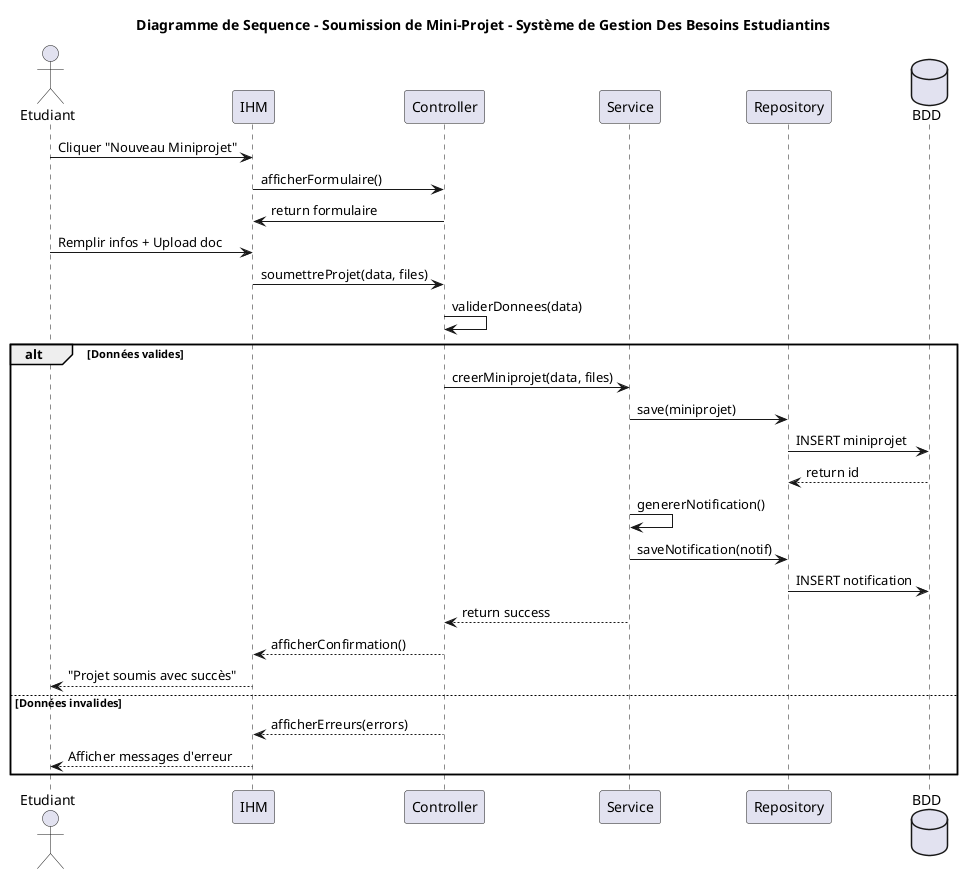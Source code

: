 @startuml "Diagramme de Sequence - Soumission de Mini-Projet - Système de Gestion Des Besoins Estudiantins"
title Diagramme de Sequence - Soumission de Mini-Projet - Système de Gestion Des Besoins Estudiantins
actor Etudiant
participant "IHM" as UI
participant "Controller" as CTRL
participant "Service" as SVC
participant "Repository" as REPO
database "BDD" as DB

Etudiant -> UI : Cliquer "Nouveau Miniprojet"
UI -> CTRL : afficherFormulaire()
CTRL -> UI : return formulaire

Etudiant -> UI : Remplir infos + Upload doc
UI -> CTRL : soumettreProjet(data, files)

CTRL -> CTRL : validerDonnees(data)
alt Données valides
  CTRL -> SVC : creerMiniprojet(data, files)
  SVC -> REPO : save(miniprojet)
  REPO -> DB : INSERT miniprojet
  DB --> REPO : return id
  
  SVC -> SVC : genererNotification()
  SVC -> REPO : saveNotification(notif)
  REPO -> DB : INSERT notification
  
  SVC --> CTRL : return success
  CTRL --> UI : afficherConfirmation()
  UI --> Etudiant : "Projet soumis avec succès"
else Données invalides
  CTRL --> UI : afficherErreurs(errors)
  UI --> Etudiant : Afficher messages d'erreur
end

@enduml
